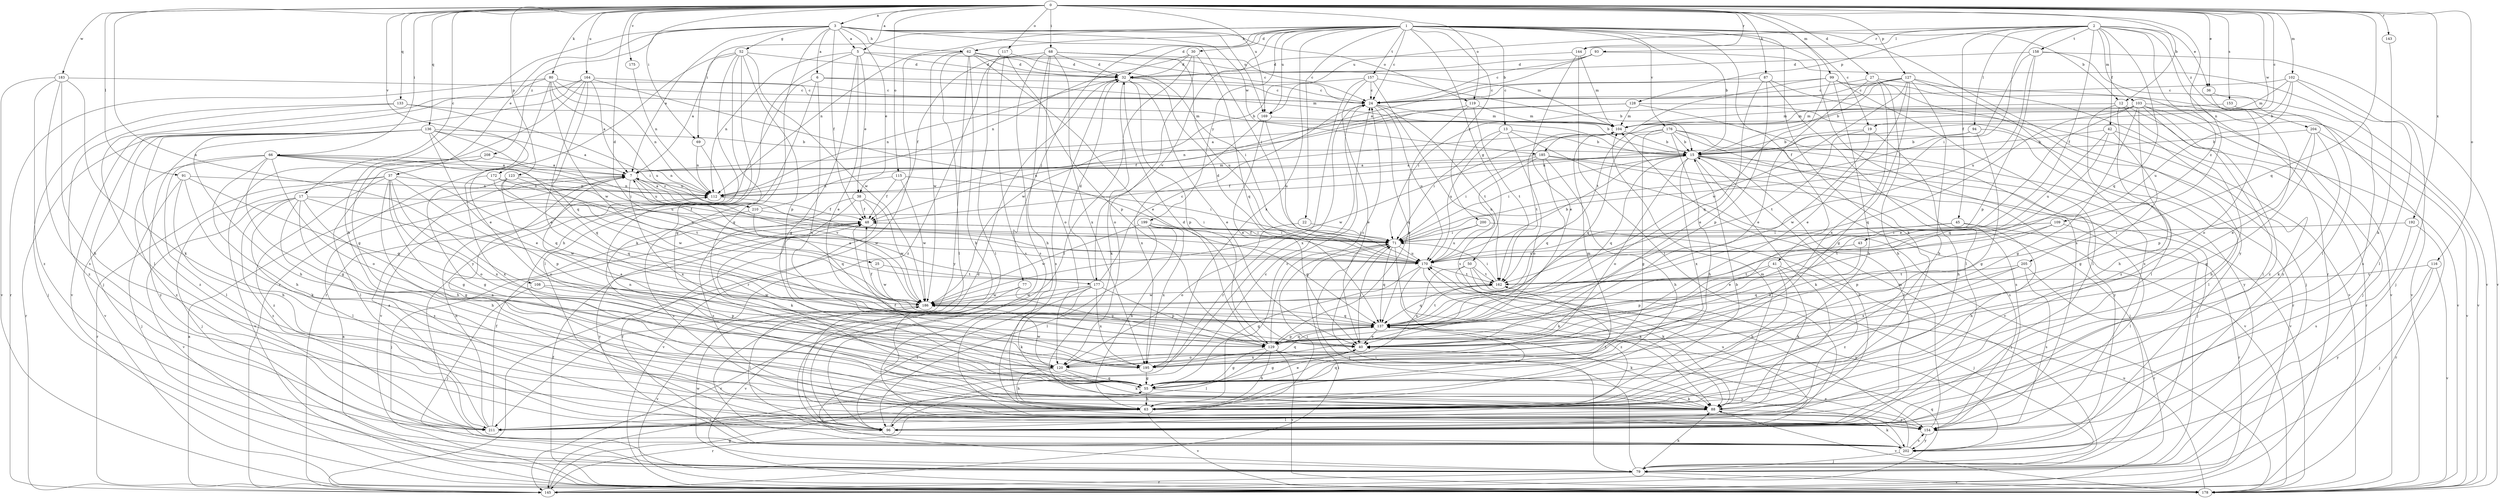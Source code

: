 strict digraph  {
0;
1;
2;
3;
5;
6;
7;
12;
13;
15;
17;
19;
22;
24;
25;
27;
30;
32;
36;
37;
38;
40;
41;
42;
43;
45;
48;
50;
52;
55;
62;
63;
66;
68;
69;
71;
77;
79;
80;
87;
88;
91;
93;
94;
96;
99;
102;
103;
104;
108;
109;
112;
115;
116;
117;
119;
120;
123;
127;
128;
129;
133;
136;
137;
143;
144;
145;
153;
154;
157;
158;
162;
164;
169;
170;
172;
175;
176;
177;
178;
183;
185;
186;
192;
195;
199;
200;
202;
204;
205;
208;
210;
211;
0 -> 3  [label=a];
0 -> 5  [label=a];
0 -> 12  [label=b];
0 -> 17  [label=c];
0 -> 19  [label=c];
0 -> 25  [label=d];
0 -> 27  [label=d];
0 -> 36  [label=e];
0 -> 66  [label=i];
0 -> 68  [label=i];
0 -> 69  [label=i];
0 -> 80  [label=k];
0 -> 87  [label=k];
0 -> 91  [label=l];
0 -> 99  [label=m];
0 -> 102  [label=m];
0 -> 108  [label=n];
0 -> 109  [label=n];
0 -> 115  [label=o];
0 -> 116  [label=o];
0 -> 117  [label=o];
0 -> 119  [label=o];
0 -> 123  [label=p];
0 -> 127  [label=p];
0 -> 133  [label=q];
0 -> 136  [label=q];
0 -> 137  [label=q];
0 -> 143  [label=r];
0 -> 144  [label=r];
0 -> 153  [label=s];
0 -> 164  [label=u];
0 -> 169  [label=u];
0 -> 172  [label=v];
0 -> 175  [label=v];
0 -> 183  [label=w];
0 -> 185  [label=w];
0 -> 192  [label=x];
1 -> 12  [label=b];
1 -> 13  [label=b];
1 -> 15  [label=b];
1 -> 19  [label=c];
1 -> 22  [label=c];
1 -> 24  [label=c];
1 -> 30  [label=d];
1 -> 32  [label=d];
1 -> 41  [label=f];
1 -> 50  [label=g];
1 -> 62  [label=h];
1 -> 69  [label=i];
1 -> 77  [label=j];
1 -> 88  [label=k];
1 -> 112  [label=n];
1 -> 154  [label=s];
1 -> 157  [label=t];
1 -> 169  [label=u];
1 -> 176  [label=v];
1 -> 177  [label=v];
1 -> 195  [label=x];
1 -> 199  [label=y];
1 -> 200  [label=y];
1 -> 202  [label=y];
2 -> 36  [label=e];
2 -> 42  [label=f];
2 -> 43  [label=f];
2 -> 45  [label=f];
2 -> 71  [label=i];
2 -> 93  [label=l];
2 -> 94  [label=l];
2 -> 103  [label=m];
2 -> 128  [label=p];
2 -> 137  [label=q];
2 -> 144  [label=r];
2 -> 145  [label=r];
2 -> 158  [label=t];
2 -> 169  [label=u];
2 -> 204  [label=z];
2 -> 205  [label=z];
3 -> 5  [label=a];
3 -> 6  [label=a];
3 -> 7  [label=a];
3 -> 37  [label=e];
3 -> 38  [label=e];
3 -> 48  [label=f];
3 -> 52  [label=g];
3 -> 55  [label=g];
3 -> 62  [label=h];
3 -> 63  [label=h];
3 -> 71  [label=i];
3 -> 119  [label=o];
3 -> 169  [label=u];
3 -> 185  [label=w];
3 -> 208  [label=z];
5 -> 32  [label=d];
5 -> 38  [label=e];
5 -> 40  [label=e];
5 -> 55  [label=g];
5 -> 104  [label=m];
5 -> 112  [label=n];
5 -> 202  [label=y];
6 -> 24  [label=c];
6 -> 96  [label=l];
6 -> 104  [label=m];
6 -> 145  [label=r];
6 -> 195  [label=x];
7 -> 112  [label=n];
7 -> 177  [label=v];
7 -> 186  [label=w];
7 -> 195  [label=x];
7 -> 210  [label=z];
12 -> 96  [label=l];
12 -> 104  [label=m];
12 -> 145  [label=r];
12 -> 178  [label=v];
12 -> 211  [label=z];
13 -> 15  [label=b];
13 -> 71  [label=i];
13 -> 120  [label=o];
13 -> 170  [label=u];
13 -> 178  [label=v];
15 -> 7  [label=a];
15 -> 48  [label=f];
15 -> 71  [label=i];
15 -> 79  [label=j];
15 -> 88  [label=k];
15 -> 96  [label=l];
15 -> 120  [label=o];
15 -> 137  [label=q];
15 -> 154  [label=s];
15 -> 178  [label=v];
15 -> 195  [label=x];
17 -> 48  [label=f];
17 -> 55  [label=g];
17 -> 63  [label=h];
17 -> 96  [label=l];
17 -> 154  [label=s];
17 -> 178  [label=v];
17 -> 186  [label=w];
17 -> 211  [label=z];
19 -> 15  [label=b];
19 -> 63  [label=h];
19 -> 162  [label=t];
19 -> 186  [label=w];
22 -> 71  [label=i];
22 -> 120  [label=o];
24 -> 104  [label=m];
24 -> 137  [label=q];
24 -> 162  [label=t];
24 -> 170  [label=u];
24 -> 195  [label=x];
25 -> 162  [label=t];
25 -> 186  [label=w];
27 -> 24  [label=c];
27 -> 40  [label=e];
27 -> 63  [label=h];
27 -> 178  [label=v];
27 -> 195  [label=x];
30 -> 32  [label=d];
30 -> 96  [label=l];
30 -> 112  [label=n];
30 -> 120  [label=o];
30 -> 137  [label=q];
32 -> 24  [label=c];
32 -> 40  [label=e];
32 -> 88  [label=k];
32 -> 112  [label=n];
32 -> 129  [label=p];
32 -> 154  [label=s];
36 -> 120  [label=o];
36 -> 154  [label=s];
37 -> 55  [label=g];
37 -> 63  [label=h];
37 -> 79  [label=j];
37 -> 112  [label=n];
37 -> 120  [label=o];
37 -> 129  [label=p];
37 -> 145  [label=r];
37 -> 195  [label=x];
37 -> 211  [label=z];
38 -> 48  [label=f];
38 -> 88  [label=k];
38 -> 154  [label=s];
38 -> 178  [label=v];
38 -> 186  [label=w];
40 -> 55  [label=g];
40 -> 71  [label=i];
40 -> 120  [label=o];
40 -> 195  [label=x];
41 -> 63  [label=h];
41 -> 88  [label=k];
41 -> 129  [label=p];
41 -> 162  [label=t];
41 -> 211  [label=z];
42 -> 15  [label=b];
42 -> 55  [label=g];
42 -> 63  [label=h];
42 -> 137  [label=q];
42 -> 170  [label=u];
43 -> 40  [label=e];
43 -> 170  [label=u];
45 -> 40  [label=e];
45 -> 63  [label=h];
45 -> 71  [label=i];
45 -> 145  [label=r];
48 -> 71  [label=i];
48 -> 79  [label=j];
48 -> 202  [label=y];
50 -> 79  [label=j];
50 -> 88  [label=k];
50 -> 162  [label=t];
50 -> 195  [label=x];
50 -> 202  [label=y];
52 -> 7  [label=a];
52 -> 32  [label=d];
52 -> 55  [label=g];
52 -> 63  [label=h];
52 -> 88  [label=k];
52 -> 129  [label=p];
52 -> 145  [label=r];
52 -> 186  [label=w];
55 -> 40  [label=e];
55 -> 48  [label=f];
55 -> 63  [label=h];
55 -> 88  [label=k];
62 -> 24  [label=c];
62 -> 32  [label=d];
62 -> 40  [label=e];
62 -> 63  [label=h];
62 -> 71  [label=i];
62 -> 96  [label=l];
62 -> 145  [label=r];
62 -> 186  [label=w];
62 -> 202  [label=y];
63 -> 15  [label=b];
63 -> 24  [label=c];
63 -> 137  [label=q];
63 -> 145  [label=r];
63 -> 162  [label=t];
63 -> 178  [label=v];
63 -> 211  [label=z];
66 -> 7  [label=a];
66 -> 55  [label=g];
66 -> 63  [label=h];
66 -> 71  [label=i];
66 -> 96  [label=l];
66 -> 112  [label=n];
66 -> 120  [label=o];
66 -> 137  [label=q];
66 -> 170  [label=u];
66 -> 211  [label=z];
68 -> 24  [label=c];
68 -> 32  [label=d];
68 -> 48  [label=f];
68 -> 63  [label=h];
68 -> 120  [label=o];
68 -> 154  [label=s];
68 -> 170  [label=u];
68 -> 195  [label=x];
68 -> 211  [label=z];
69 -> 112  [label=n];
69 -> 178  [label=v];
71 -> 48  [label=f];
71 -> 79  [label=j];
71 -> 88  [label=k];
71 -> 137  [label=q];
71 -> 170  [label=u];
77 -> 129  [label=p];
77 -> 178  [label=v];
77 -> 186  [label=w];
79 -> 71  [label=i];
79 -> 88  [label=k];
79 -> 145  [label=r];
79 -> 178  [label=v];
79 -> 186  [label=w];
80 -> 15  [label=b];
80 -> 24  [label=c];
80 -> 40  [label=e];
80 -> 96  [label=l];
80 -> 112  [label=n];
80 -> 145  [label=r];
80 -> 170  [label=u];
80 -> 186  [label=w];
87 -> 24  [label=c];
87 -> 40  [label=e];
87 -> 96  [label=l];
87 -> 129  [label=p];
87 -> 178  [label=v];
88 -> 7  [label=a];
88 -> 96  [label=l];
88 -> 104  [label=m];
88 -> 154  [label=s];
88 -> 178  [label=v];
91 -> 63  [label=h];
91 -> 79  [label=j];
91 -> 88  [label=k];
91 -> 112  [label=n];
91 -> 137  [label=q];
93 -> 7  [label=a];
93 -> 24  [label=c];
93 -> 32  [label=d];
93 -> 178  [label=v];
94 -> 15  [label=b];
94 -> 55  [label=g];
94 -> 96  [label=l];
94 -> 112  [label=n];
96 -> 24  [label=c];
96 -> 170  [label=u];
99 -> 24  [label=c];
99 -> 63  [label=h];
99 -> 79  [label=j];
99 -> 96  [label=l];
99 -> 137  [label=q];
99 -> 162  [label=t];
99 -> 178  [label=v];
102 -> 15  [label=b];
102 -> 24  [label=c];
102 -> 79  [label=j];
102 -> 96  [label=l];
102 -> 104  [label=m];
102 -> 170  [label=u];
103 -> 40  [label=e];
103 -> 55  [label=g];
103 -> 63  [label=h];
103 -> 79  [label=j];
103 -> 96  [label=l];
103 -> 104  [label=m];
103 -> 137  [label=q];
103 -> 178  [label=v];
103 -> 211  [label=z];
104 -> 15  [label=b];
104 -> 162  [label=t];
108 -> 79  [label=j];
108 -> 129  [label=p];
108 -> 186  [label=w];
109 -> 71  [label=i];
109 -> 96  [label=l];
109 -> 129  [label=p];
109 -> 162  [label=t];
112 -> 48  [label=f];
115 -> 48  [label=f];
115 -> 71  [label=i];
115 -> 112  [label=n];
115 -> 186  [label=w];
116 -> 79  [label=j];
116 -> 162  [label=t];
116 -> 178  [label=v];
116 -> 202  [label=y];
117 -> 32  [label=d];
117 -> 96  [label=l];
117 -> 129  [label=p];
117 -> 154  [label=s];
119 -> 48  [label=f];
119 -> 104  [label=m];
119 -> 129  [label=p];
119 -> 162  [label=t];
120 -> 55  [label=g];
120 -> 63  [label=h];
120 -> 79  [label=j];
120 -> 88  [label=k];
120 -> 112  [label=n];
120 -> 137  [label=q];
120 -> 186  [label=w];
123 -> 55  [label=g];
123 -> 112  [label=n];
123 -> 120  [label=o];
123 -> 137  [label=q];
123 -> 162  [label=t];
127 -> 15  [label=b];
127 -> 24  [label=c];
127 -> 40  [label=e];
127 -> 55  [label=g];
127 -> 63  [label=h];
127 -> 71  [label=i];
127 -> 154  [label=s];
127 -> 186  [label=w];
127 -> 202  [label=y];
128 -> 7  [label=a];
128 -> 104  [label=m];
128 -> 112  [label=n];
128 -> 145  [label=r];
128 -> 202  [label=y];
129 -> 24  [label=c];
129 -> 32  [label=d];
129 -> 55  [label=g];
129 -> 63  [label=h];
129 -> 96  [label=l];
129 -> 137  [label=q];
129 -> 178  [label=v];
129 -> 202  [label=y];
133 -> 71  [label=i];
133 -> 79  [label=j];
133 -> 104  [label=m];
133 -> 211  [label=z];
136 -> 7  [label=a];
136 -> 15  [label=b];
136 -> 40  [label=e];
136 -> 63  [label=h];
136 -> 137  [label=q];
136 -> 145  [label=r];
136 -> 170  [label=u];
136 -> 178  [label=v];
136 -> 202  [label=y];
136 -> 211  [label=z];
137 -> 40  [label=e];
137 -> 48  [label=f];
137 -> 88  [label=k];
137 -> 129  [label=p];
137 -> 162  [label=t];
143 -> 88  [label=k];
144 -> 32  [label=d];
144 -> 40  [label=e];
144 -> 96  [label=l];
144 -> 104  [label=m];
145 -> 7  [label=a];
145 -> 55  [label=g];
145 -> 71  [label=i];
145 -> 137  [label=q];
153 -> 40  [label=e];
153 -> 104  [label=m];
154 -> 104  [label=m];
154 -> 202  [label=y];
157 -> 15  [label=b];
157 -> 24  [label=c];
157 -> 40  [label=e];
157 -> 145  [label=r];
157 -> 154  [label=s];
157 -> 186  [label=w];
158 -> 32  [label=d];
158 -> 71  [label=i];
158 -> 96  [label=l];
158 -> 129  [label=p];
158 -> 170  [label=u];
158 -> 178  [label=v];
162 -> 71  [label=i];
162 -> 137  [label=q];
162 -> 186  [label=w];
164 -> 7  [label=a];
164 -> 24  [label=c];
164 -> 40  [label=e];
164 -> 55  [label=g];
164 -> 79  [label=j];
164 -> 137  [label=q];
164 -> 170  [label=u];
164 -> 178  [label=v];
169 -> 15  [label=b];
169 -> 40  [label=e];
169 -> 170  [label=u];
169 -> 195  [label=x];
170 -> 15  [label=b];
170 -> 32  [label=d];
170 -> 55  [label=g];
170 -> 88  [label=k];
170 -> 162  [label=t];
170 -> 211  [label=z];
172 -> 112  [label=n];
172 -> 170  [label=u];
172 -> 186  [label=w];
172 -> 195  [label=x];
175 -> 112  [label=n];
176 -> 15  [label=b];
176 -> 55  [label=g];
176 -> 63  [label=h];
176 -> 79  [label=j];
176 -> 137  [label=q];
176 -> 154  [label=s];
176 -> 186  [label=w];
176 -> 202  [label=y];
177 -> 24  [label=c];
177 -> 32  [label=d];
177 -> 88  [label=k];
177 -> 96  [label=l];
177 -> 129  [label=p];
177 -> 145  [label=r];
177 -> 186  [label=w];
177 -> 195  [label=x];
178 -> 7  [label=a];
178 -> 48  [label=f];
178 -> 170  [label=u];
183 -> 24  [label=c];
183 -> 63  [label=h];
183 -> 88  [label=k];
183 -> 154  [label=s];
183 -> 178  [label=v];
183 -> 211  [label=z];
185 -> 7  [label=a];
185 -> 63  [label=h];
185 -> 71  [label=i];
185 -> 79  [label=j];
185 -> 137  [label=q];
185 -> 170  [label=u];
185 -> 178  [label=v];
186 -> 7  [label=a];
186 -> 96  [label=l];
186 -> 137  [label=q];
186 -> 178  [label=v];
192 -> 71  [label=i];
192 -> 145  [label=r];
192 -> 154  [label=s];
195 -> 7  [label=a];
195 -> 55  [label=g];
195 -> 104  [label=m];
199 -> 63  [label=h];
199 -> 71  [label=i];
199 -> 96  [label=l];
199 -> 137  [label=q];
199 -> 186  [label=w];
199 -> 195  [label=x];
200 -> 71  [label=i];
200 -> 79  [label=j];
200 -> 170  [label=u];
202 -> 32  [label=d];
202 -> 40  [label=e];
202 -> 48  [label=f];
202 -> 79  [label=j];
202 -> 88  [label=k];
202 -> 154  [label=s];
204 -> 15  [label=b];
204 -> 55  [label=g];
204 -> 88  [label=k];
204 -> 129  [label=p];
204 -> 178  [label=v];
205 -> 137  [label=q];
205 -> 145  [label=r];
205 -> 154  [label=s];
205 -> 162  [label=t];
205 -> 195  [label=x];
208 -> 7  [label=a];
208 -> 96  [label=l];
208 -> 178  [label=v];
210 -> 7  [label=a];
210 -> 71  [label=i];
210 -> 104  [label=m];
210 -> 137  [label=q];
210 -> 154  [label=s];
211 -> 7  [label=a];
211 -> 15  [label=b];
211 -> 48  [label=f];
211 -> 71  [label=i];
211 -> 112  [label=n];
}
